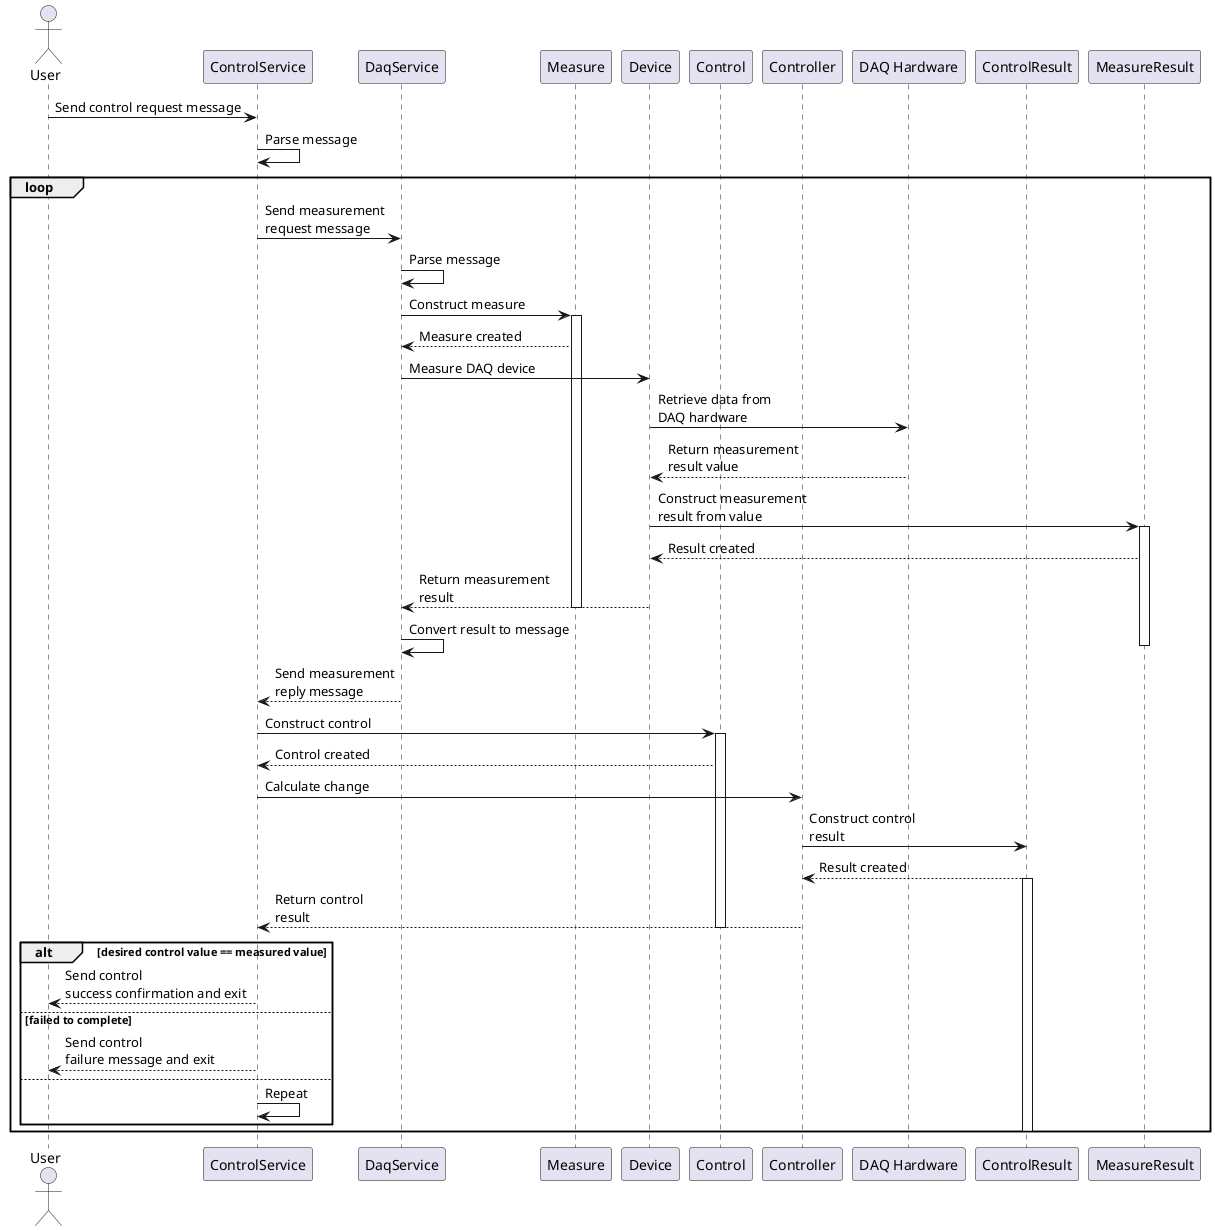 @startuml

actor User
participant ControlService
participant DaqService
participant Measure
participant Device
participant Control
participant Controller
participant "DAQ Hardware" as daq_hw
participant ControlResult

User -> ControlService : Send control request message
ControlService -> ControlService : Parse message
loop
  ControlService -> DaqService : Send measurement\nrequest message
  DaqService -> DaqService : Parse message
  DaqService -> Measure : Construct measure
  activate Measure
  Measure --> DaqService : Measure created
  DaqService -> Device : Measure DAQ device
  Device -> daq_hw : Retrieve data from\nDAQ hardware
  daq_hw --> Device : Return measurement\nresult value
  Device -> MeasureResult : Construct measurement\nresult from value
  activate MeasureResult
  MeasureResult --> Device : Result created
  Device --> DaqService : Return measurement\nresult
  deactivate Measure
  DaqService -> DaqService : Convert result to message
  deactivate MeasureResult
  DaqService --> ControlService : Send measurement\nreply message
  ControlService -> Control : Construct control
  activate Control
  Control --> ControlService : Control created
  ControlService -> Controller : Calculate change
  Controller -> ControlResult : Construct control\nresult
  ControlResult --> Controller : Result created
  activate ControlResult
  Controller --> ControlService : Return control\nresult
  deactivate Control
  alt desired control value == measured value
    ControlService --> User : Send control\nsuccess confirmation and exit
  else failed to complete
    ControlService --> User : Send control\nfailure message and exit
  else
    ControlService -> ControlService : Repeat
  end
  deactivate ControlResult
end

@enduml
